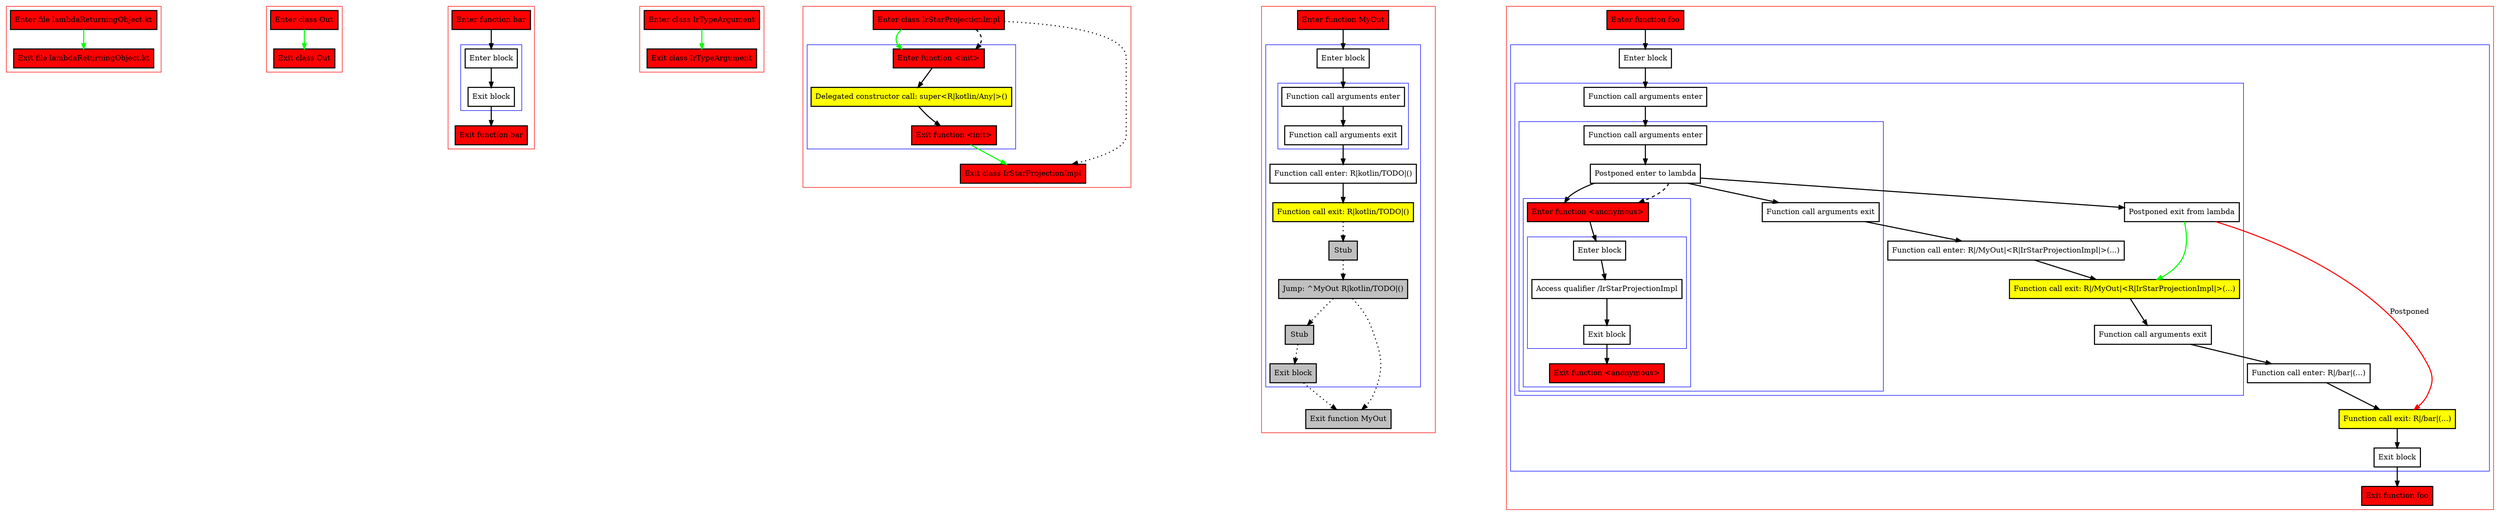 digraph lambdaReturningObject_kt {
    graph [nodesep=3]
    node [shape=box penwidth=2]
    edge [penwidth=2]

    subgraph cluster_0 {
        color=red
        0 [label="Enter file lambdaReturningObject.kt" style="filled" fillcolor=red];
        1 [label="Exit file lambdaReturningObject.kt" style="filled" fillcolor=red];
    }
    0 -> {1} [color=green];

    subgraph cluster_1 {
        color=red
        2 [label="Enter class Out" style="filled" fillcolor=red];
        3 [label="Exit class Out" style="filled" fillcolor=red];
    }
    2 -> {3} [color=green];

    subgraph cluster_2 {
        color=red
        4 [label="Enter function bar" style="filled" fillcolor=red];
        subgraph cluster_3 {
            color=blue
            5 [label="Enter block"];
            6 [label="Exit block"];
        }
        7 [label="Exit function bar" style="filled" fillcolor=red];
    }
    4 -> {5};
    5 -> {6};
    6 -> {7};

    subgraph cluster_4 {
        color=red
        8 [label="Enter class IrTypeArgument" style="filled" fillcolor=red];
        9 [label="Exit class IrTypeArgument" style="filled" fillcolor=red];
    }
    8 -> {9} [color=green];

    subgraph cluster_5 {
        color=red
        10 [label="Enter class IrStarProjectionImpl" style="filled" fillcolor=red];
        subgraph cluster_6 {
            color=blue
            11 [label="Enter function <init>" style="filled" fillcolor=red];
            12 [label="Delegated constructor call: super<R|kotlin/Any|>()" style="filled" fillcolor=yellow];
            13 [label="Exit function <init>" style="filled" fillcolor=red];
        }
        14 [label="Exit class IrStarProjectionImpl" style="filled" fillcolor=red];
    }
    10 -> {11} [color=green];
    10 -> {14} [style=dotted];
    10 -> {11} [style=dashed];
    11 -> {12};
    12 -> {13};
    13 -> {14} [color=green];

    subgraph cluster_7 {
        color=red
        15 [label="Enter function MyOut" style="filled" fillcolor=red];
        subgraph cluster_8 {
            color=blue
            16 [label="Enter block"];
            subgraph cluster_9 {
                color=blue
                17 [label="Function call arguments enter"];
                18 [label="Function call arguments exit"];
            }
            19 [label="Function call enter: R|kotlin/TODO|()"];
            20 [label="Function call exit: R|kotlin/TODO|()" style="filled" fillcolor=yellow];
            21 [label="Stub" style="filled" fillcolor=gray];
            22 [label="Jump: ^MyOut R|kotlin/TODO|()" style="filled" fillcolor=gray];
            23 [label="Stub" style="filled" fillcolor=gray];
            24 [label="Exit block" style="filled" fillcolor=gray];
        }
        25 [label="Exit function MyOut" style="filled" fillcolor=gray];
    }
    15 -> {16};
    16 -> {17};
    17 -> {18};
    18 -> {19};
    19 -> {20};
    20 -> {21} [style=dotted];
    21 -> {22} [style=dotted];
    22 -> {23 25} [style=dotted];
    23 -> {24} [style=dotted];
    24 -> {25} [style=dotted];

    subgraph cluster_10 {
        color=red
        26 [label="Enter function foo" style="filled" fillcolor=red];
        subgraph cluster_11 {
            color=blue
            27 [label="Enter block"];
            subgraph cluster_12 {
                color=blue
                28 [label="Function call arguments enter"];
                subgraph cluster_13 {
                    color=blue
                    29 [label="Function call arguments enter"];
                    30 [label="Postponed enter to lambda"];
                    subgraph cluster_14 {
                        color=blue
                        31 [label="Enter function <anonymous>" style="filled" fillcolor=red];
                        subgraph cluster_15 {
                            color=blue
                            32 [label="Enter block"];
                            33 [label="Access qualifier /IrStarProjectionImpl"];
                            34 [label="Exit block"];
                        }
                        35 [label="Exit function <anonymous>" style="filled" fillcolor=red];
                    }
                    36 [label="Function call arguments exit"];
                }
                37 [label="Function call enter: R|/MyOut|<R|IrStarProjectionImpl|>(...)"];
                38 [label="Postponed exit from lambda"];
                39 [label="Function call exit: R|/MyOut|<R|IrStarProjectionImpl|>(...)" style="filled" fillcolor=yellow];
                40 [label="Function call arguments exit"];
            }
            41 [label="Function call enter: R|/bar|(...)"];
            42 [label="Function call exit: R|/bar|(...)" style="filled" fillcolor=yellow];
            43 [label="Exit block"];
        }
        44 [label="Exit function foo" style="filled" fillcolor=red];
    }
    26 -> {27};
    27 -> {28};
    28 -> {29};
    29 -> {30};
    30 -> {31 36 38};
    30 -> {31} [style=dashed];
    31 -> {32};
    32 -> {33};
    33 -> {34};
    34 -> {35};
    36 -> {37};
    37 -> {39};
    38 -> {39} [color=green];
    38 -> {42} [color=red label="Postponed"];
    39 -> {40};
    40 -> {41};
    41 -> {42};
    42 -> {43};
    43 -> {44};

}
